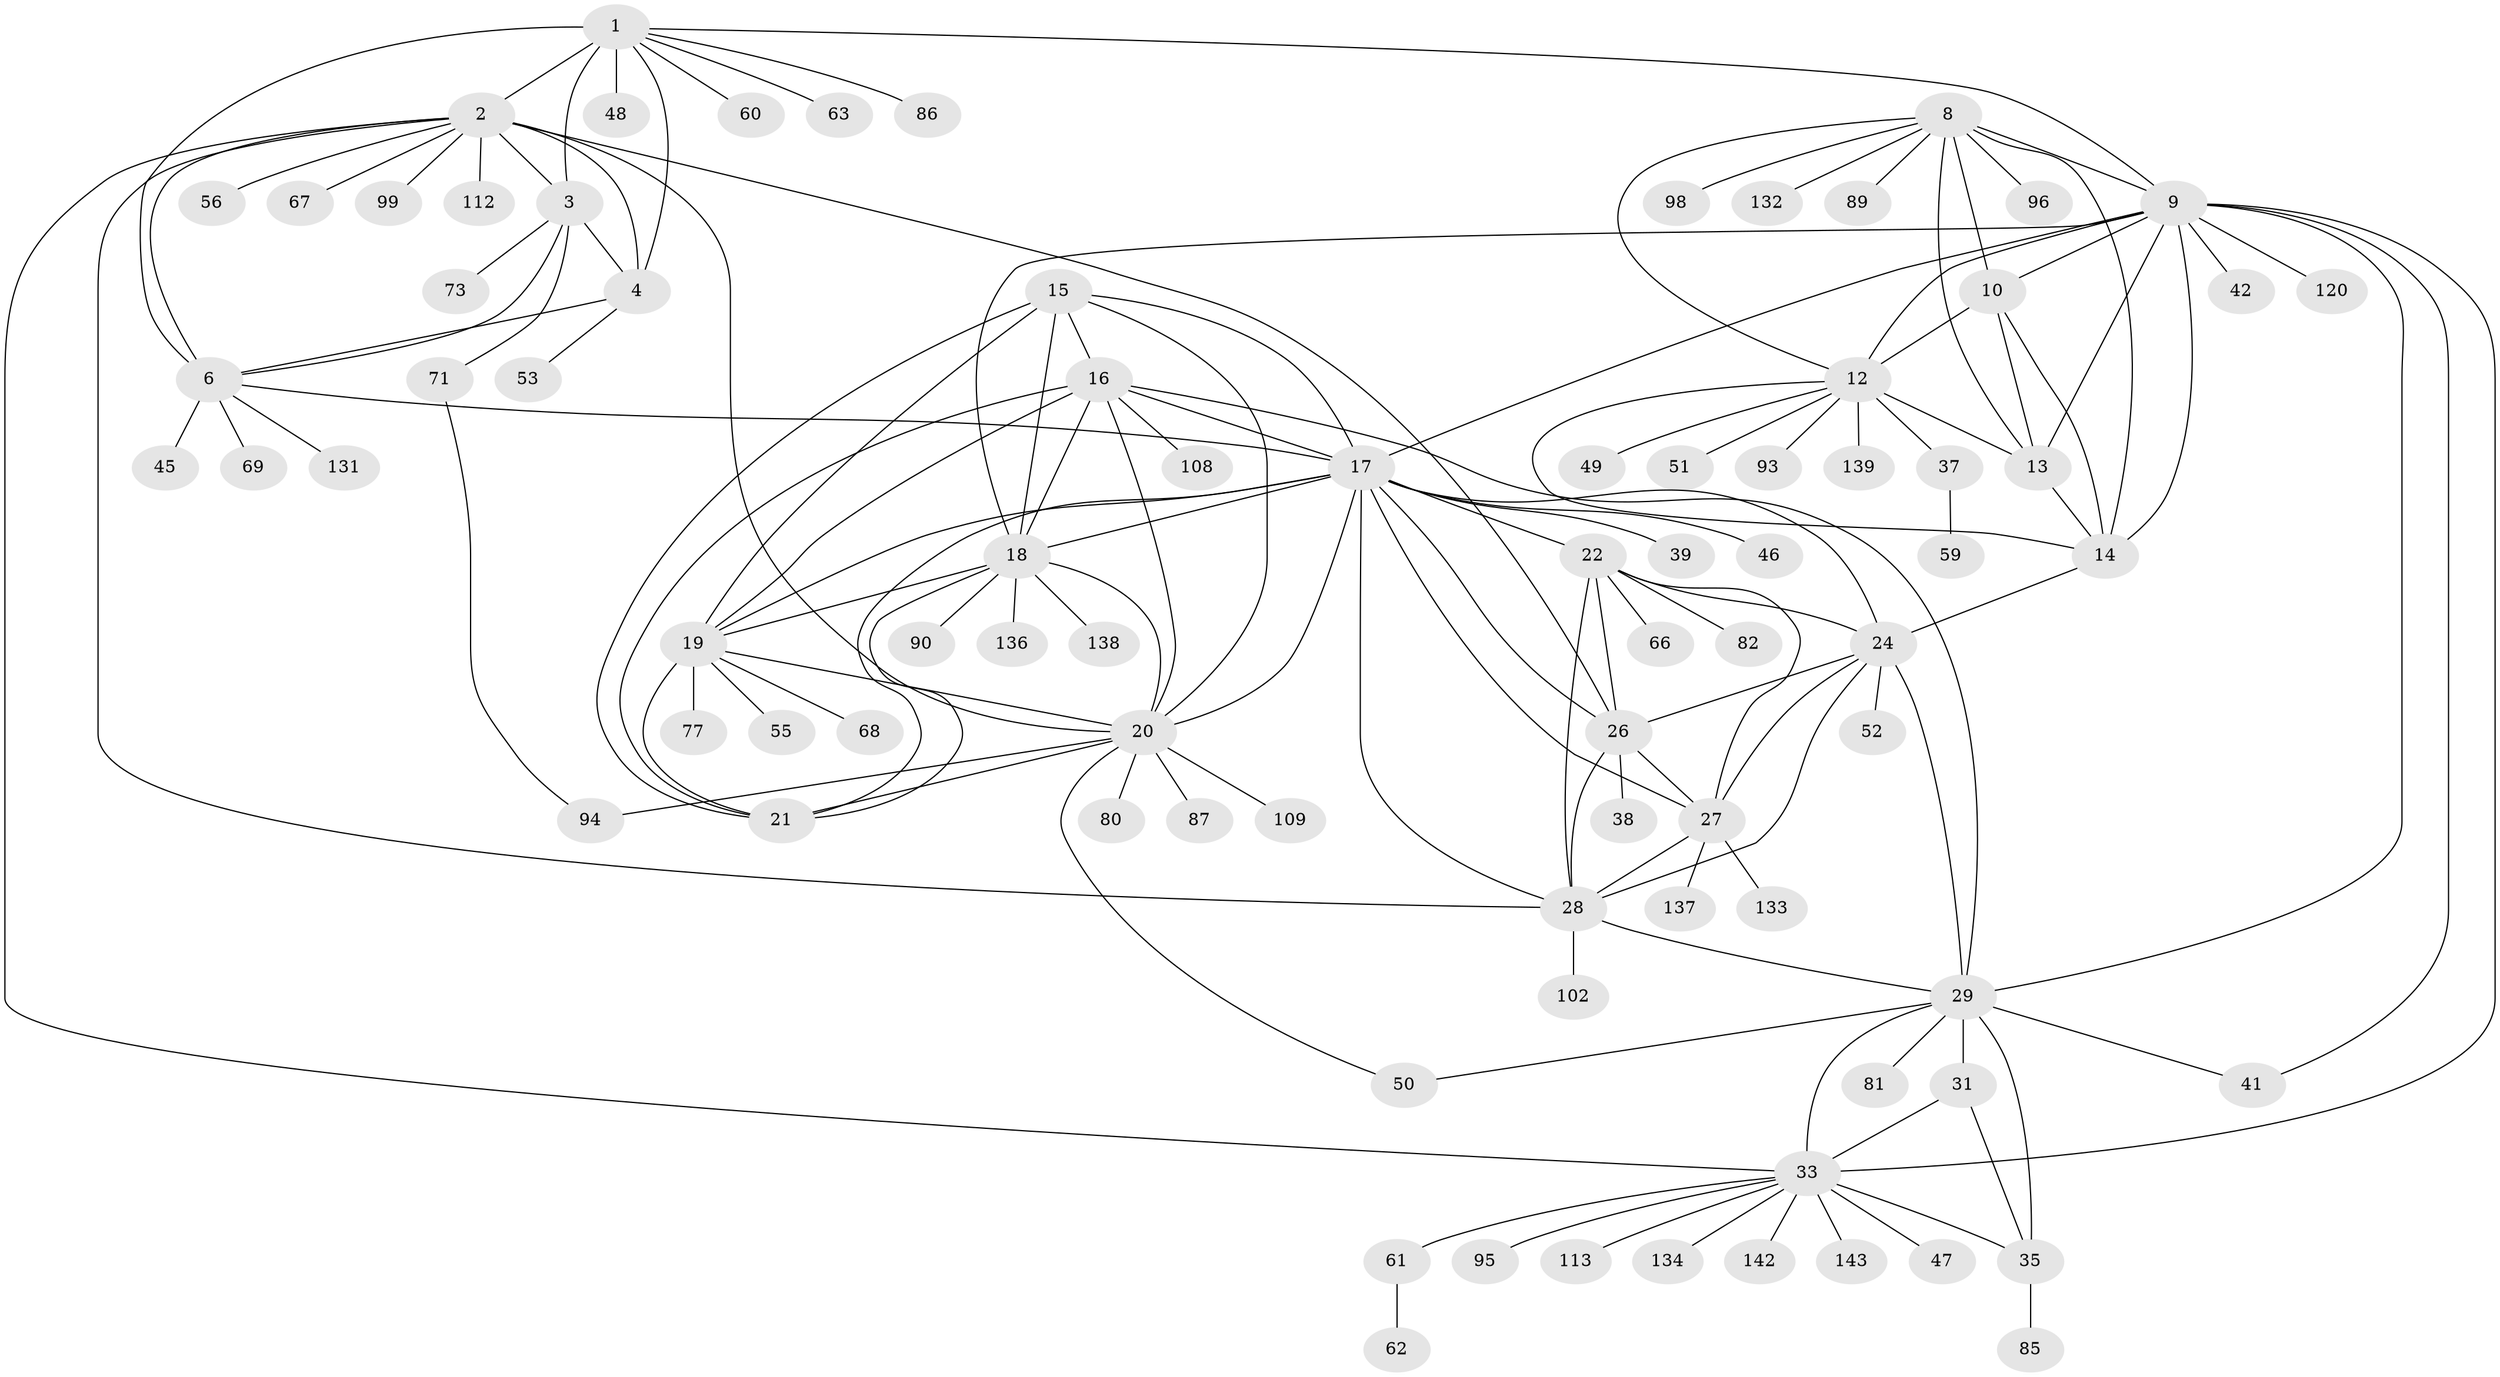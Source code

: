 // original degree distribution, {11: 0.013986013986013986, 10: 0.04895104895104895, 8: 0.04895104895104895, 9: 0.04895104895104895, 13: 0.02097902097902098, 6: 0.02097902097902098, 12: 0.013986013986013986, 7: 0.02097902097902098, 15: 0.006993006993006993, 3: 0.04195804195804196, 2: 0.11188811188811189, 1: 0.6013986013986014}
// Generated by graph-tools (version 1.1) at 2025/19/03/04/25 18:19:42]
// undirected, 85 vertices, 142 edges
graph export_dot {
graph [start="1"]
  node [color=gray90,style=filled];
  1;
  2 [super="+5"];
  3;
  4 [super="+72+141"];
  6 [super="+44+117+106+107+122"];
  8;
  9 [super="+11+100+103+70+88"];
  10;
  12 [super="+40"];
  13 [super="+110"];
  14 [super="+76+123+65"];
  15;
  16;
  17 [super="+23"];
  18 [super="+57"];
  19;
  20;
  21;
  22;
  24 [super="+25+114"];
  26 [super="+75"];
  27;
  28;
  29 [super="+32+64+30+36"];
  31 [super="+127+105"];
  33;
  35;
  37;
  38;
  39;
  41;
  42 [super="+54"];
  45;
  46;
  47 [super="+128"];
  48 [super="+74"];
  49;
  50;
  51;
  52;
  53;
  55;
  56;
  59;
  60;
  61 [super="+78"];
  62;
  63;
  66;
  67;
  68;
  69;
  71;
  73;
  77;
  80;
  81;
  82;
  85;
  86;
  87;
  89;
  90;
  93;
  94 [super="+97"];
  95;
  96;
  98;
  99;
  102;
  108;
  109 [super="+121"];
  112;
  113;
  120;
  131;
  132;
  133;
  134;
  136;
  137;
  138;
  139;
  142;
  143;
  1 -- 2 [weight=3];
  1 -- 3;
  1 -- 4;
  1 -- 6;
  1 -- 48;
  1 -- 60;
  1 -- 63;
  1 -- 86;
  1 -- 9;
  2 -- 3 [weight=3];
  2 -- 4 [weight=3];
  2 -- 6 [weight=3];
  2 -- 28;
  2 -- 56;
  2 -- 99;
  2 -- 112;
  2 -- 33;
  2 -- 67;
  2 -- 20;
  2 -- 26;
  3 -- 4;
  3 -- 6;
  3 -- 71;
  3 -- 73;
  4 -- 6;
  4 -- 53;
  6 -- 45;
  6 -- 69;
  6 -- 17;
  6 -- 131;
  8 -- 9 [weight=2];
  8 -- 10;
  8 -- 12;
  8 -- 13;
  8 -- 14;
  8 -- 89;
  8 -- 96;
  8 -- 98;
  8 -- 132;
  9 -- 10 [weight=2];
  9 -- 12 [weight=2];
  9 -- 13 [weight=2];
  9 -- 14 [weight=2];
  9 -- 41;
  9 -- 42;
  9 -- 18;
  9 -- 120;
  9 -- 29;
  9 -- 33;
  9 -- 17;
  10 -- 12;
  10 -- 13;
  10 -- 14;
  12 -- 13;
  12 -- 14;
  12 -- 37;
  12 -- 49;
  12 -- 51;
  12 -- 93;
  12 -- 139;
  13 -- 14;
  14 -- 24;
  15 -- 16;
  15 -- 17;
  15 -- 18;
  15 -- 19;
  15 -- 20;
  15 -- 21;
  16 -- 17;
  16 -- 18;
  16 -- 19;
  16 -- 20;
  16 -- 21;
  16 -- 29;
  16 -- 108;
  17 -- 18;
  17 -- 19;
  17 -- 20;
  17 -- 21;
  17 -- 39;
  17 -- 46;
  17 -- 22;
  17 -- 24 [weight=2];
  17 -- 26;
  17 -- 27;
  17 -- 28;
  18 -- 19;
  18 -- 20;
  18 -- 21;
  18 -- 90;
  18 -- 136;
  18 -- 138;
  19 -- 20;
  19 -- 21;
  19 -- 55;
  19 -- 68;
  19 -- 77;
  20 -- 21;
  20 -- 50;
  20 -- 80;
  20 -- 87;
  20 -- 109;
  20 -- 94;
  22 -- 24 [weight=2];
  22 -- 26;
  22 -- 27;
  22 -- 28;
  22 -- 66;
  22 -- 82;
  24 -- 26 [weight=2];
  24 -- 27 [weight=2];
  24 -- 28 [weight=2];
  24 -- 52;
  24 -- 29;
  26 -- 27;
  26 -- 28;
  26 -- 38;
  27 -- 28;
  27 -- 133;
  27 -- 137;
  28 -- 102;
  28 -- 29;
  29 -- 31 [weight=4];
  29 -- 33 [weight=4];
  29 -- 35 [weight=4];
  29 -- 81;
  29 -- 41;
  29 -- 50;
  31 -- 33;
  31 -- 35;
  33 -- 35;
  33 -- 47;
  33 -- 61;
  33 -- 95;
  33 -- 113;
  33 -- 134;
  33 -- 142;
  33 -- 143;
  35 -- 85;
  37 -- 59;
  61 -- 62;
  71 -- 94;
}
